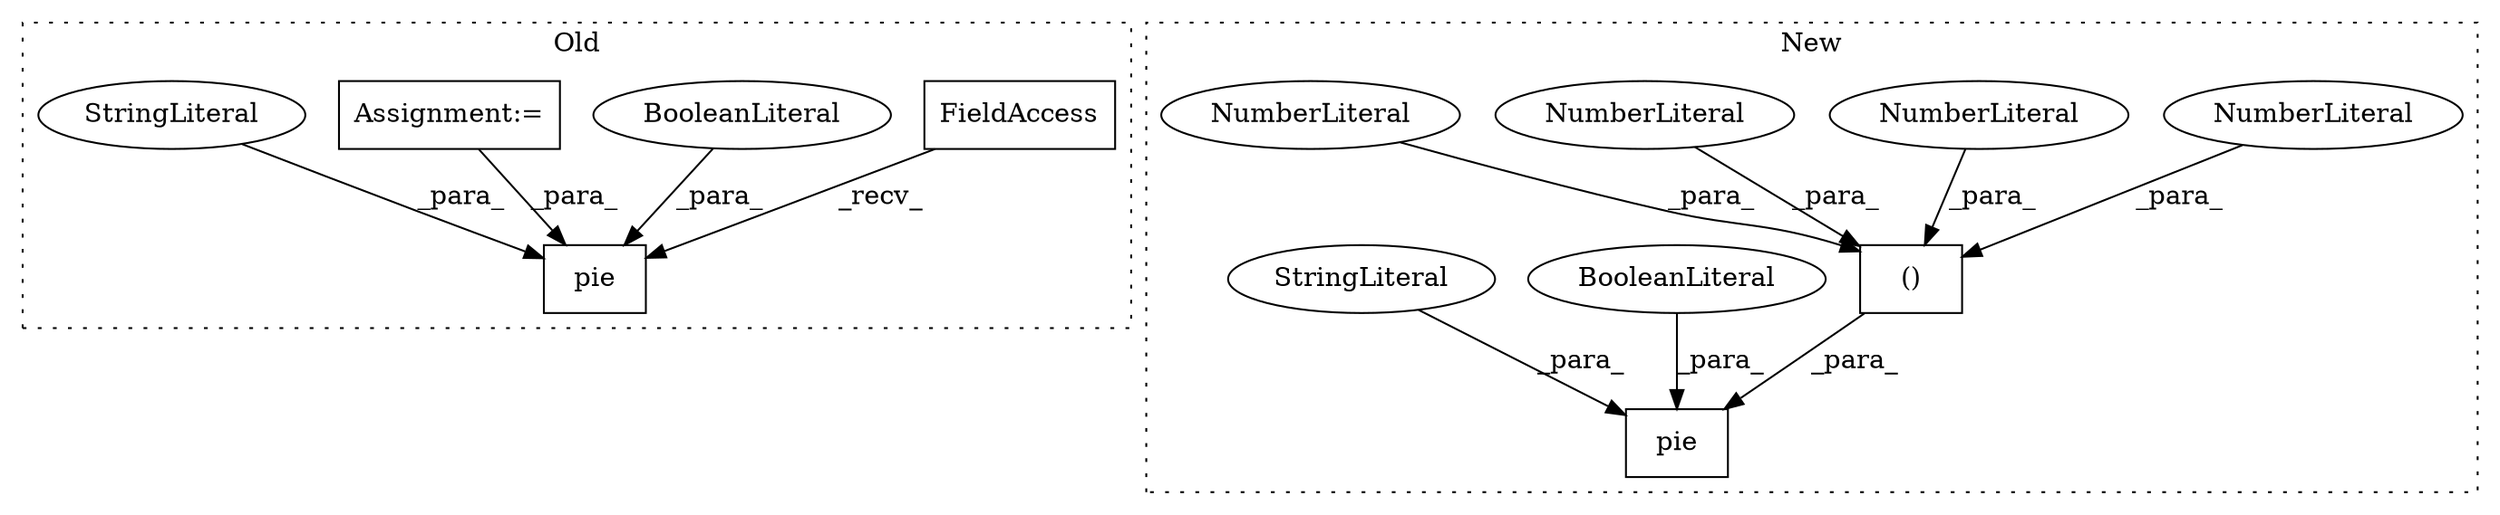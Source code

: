 digraph G {
subgraph cluster0 {
1 [label="pie" a="32" s="756,794" l="4,1" shape="box"];
8 [label="FieldAccess" a="22" s="738" l="10" shape="box"];
9 [label="BooleanLiteral" a="9" s="790" l="4" shape="ellipse"];
11 [label="Assignment:=" a="7" s="463" l="6" shape="box"];
13 [label="StringLiteral" a="45" s="781" l="8" shape="ellipse"];
label = "Old";
style="dotted";
}
subgraph cluster1 {
2 [label="pie" a="32" s="521,602" l="4,2" shape="box"];
3 [label="()" a="106" s="557" l="45" shape="box"];
4 [label="NumberLiteral" a="34" s="587" l="1" shape="ellipse"];
5 [label="NumberLiteral" a="34" s="601" l="1" shape="ellipse"];
6 [label="NumberLiteral" a="34" s="557" l="1" shape="ellipse"];
7 [label="NumberLiteral" a="34" s="571" l="3" shape="ellipse"];
10 [label="BooleanLiteral" a="9" s="547" l="4" shape="ellipse"];
12 [label="StringLiteral" a="45" s="538" l="8" shape="ellipse"];
label = "New";
style="dotted";
}
3 -> 2 [label="_para_"];
4 -> 3 [label="_para_"];
5 -> 3 [label="_para_"];
6 -> 3 [label="_para_"];
7 -> 3 [label="_para_"];
8 -> 1 [label="_recv_"];
9 -> 1 [label="_para_"];
10 -> 2 [label="_para_"];
11 -> 1 [label="_para_"];
12 -> 2 [label="_para_"];
13 -> 1 [label="_para_"];
}